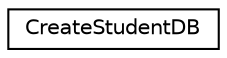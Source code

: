 digraph "Graphical Class Hierarchy"
{
  edge [fontname="Helvetica",fontsize="10",labelfontname="Helvetica",labelfontsize="10"];
  node [fontname="Helvetica",fontsize="10",shape=record];
  rankdir="LR";
  Node0 [label="CreateStudentDB",height=0.2,width=0.4,color="black", fillcolor="white", style="filled",URL="$classCreateStudentDB.html"];
}
